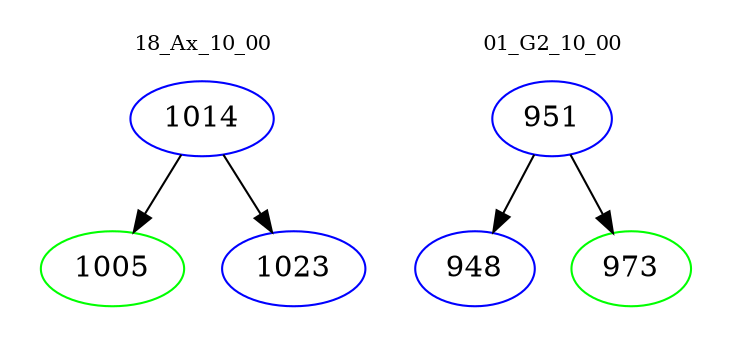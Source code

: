 digraph{
subgraph cluster_0 {
color = white
label = "18_Ax_10_00";
fontsize=10;
T0_1014 [label="1014", color="blue"]
T0_1014 -> T0_1005 [color="black"]
T0_1005 [label="1005", color="green"]
T0_1014 -> T0_1023 [color="black"]
T0_1023 [label="1023", color="blue"]
}
subgraph cluster_1 {
color = white
label = "01_G2_10_00";
fontsize=10;
T1_951 [label="951", color="blue"]
T1_951 -> T1_948 [color="black"]
T1_948 [label="948", color="blue"]
T1_951 -> T1_973 [color="black"]
T1_973 [label="973", color="green"]
}
}
